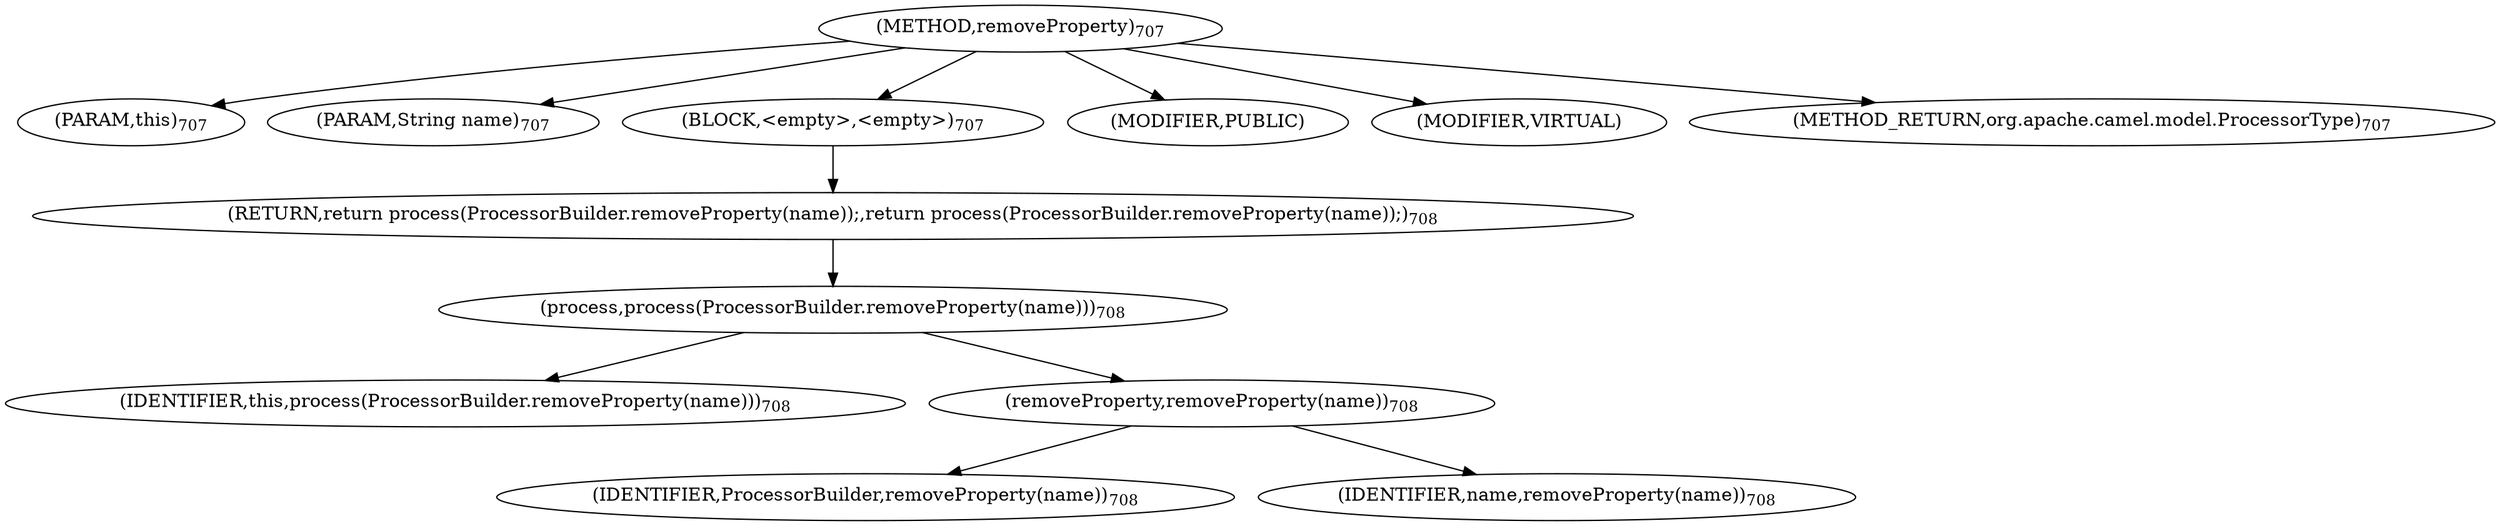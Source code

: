 digraph "removeProperty" {  
"1383" [label = <(METHOD,removeProperty)<SUB>707</SUB>> ]
"201" [label = <(PARAM,this)<SUB>707</SUB>> ]
"1384" [label = <(PARAM,String name)<SUB>707</SUB>> ]
"1385" [label = <(BLOCK,&lt;empty&gt;,&lt;empty&gt;)<SUB>707</SUB>> ]
"1386" [label = <(RETURN,return process(ProcessorBuilder.removeProperty(name));,return process(ProcessorBuilder.removeProperty(name));)<SUB>708</SUB>> ]
"1387" [label = <(process,process(ProcessorBuilder.removeProperty(name)))<SUB>708</SUB>> ]
"200" [label = <(IDENTIFIER,this,process(ProcessorBuilder.removeProperty(name)))<SUB>708</SUB>> ]
"1388" [label = <(removeProperty,removeProperty(name))<SUB>708</SUB>> ]
"1389" [label = <(IDENTIFIER,ProcessorBuilder,removeProperty(name))<SUB>708</SUB>> ]
"1390" [label = <(IDENTIFIER,name,removeProperty(name))<SUB>708</SUB>> ]
"1391" [label = <(MODIFIER,PUBLIC)> ]
"1392" [label = <(MODIFIER,VIRTUAL)> ]
"1393" [label = <(METHOD_RETURN,org.apache.camel.model.ProcessorType)<SUB>707</SUB>> ]
  "1383" -> "201" 
  "1383" -> "1384" 
  "1383" -> "1385" 
  "1383" -> "1391" 
  "1383" -> "1392" 
  "1383" -> "1393" 
  "1385" -> "1386" 
  "1386" -> "1387" 
  "1387" -> "200" 
  "1387" -> "1388" 
  "1388" -> "1389" 
  "1388" -> "1390" 
}
